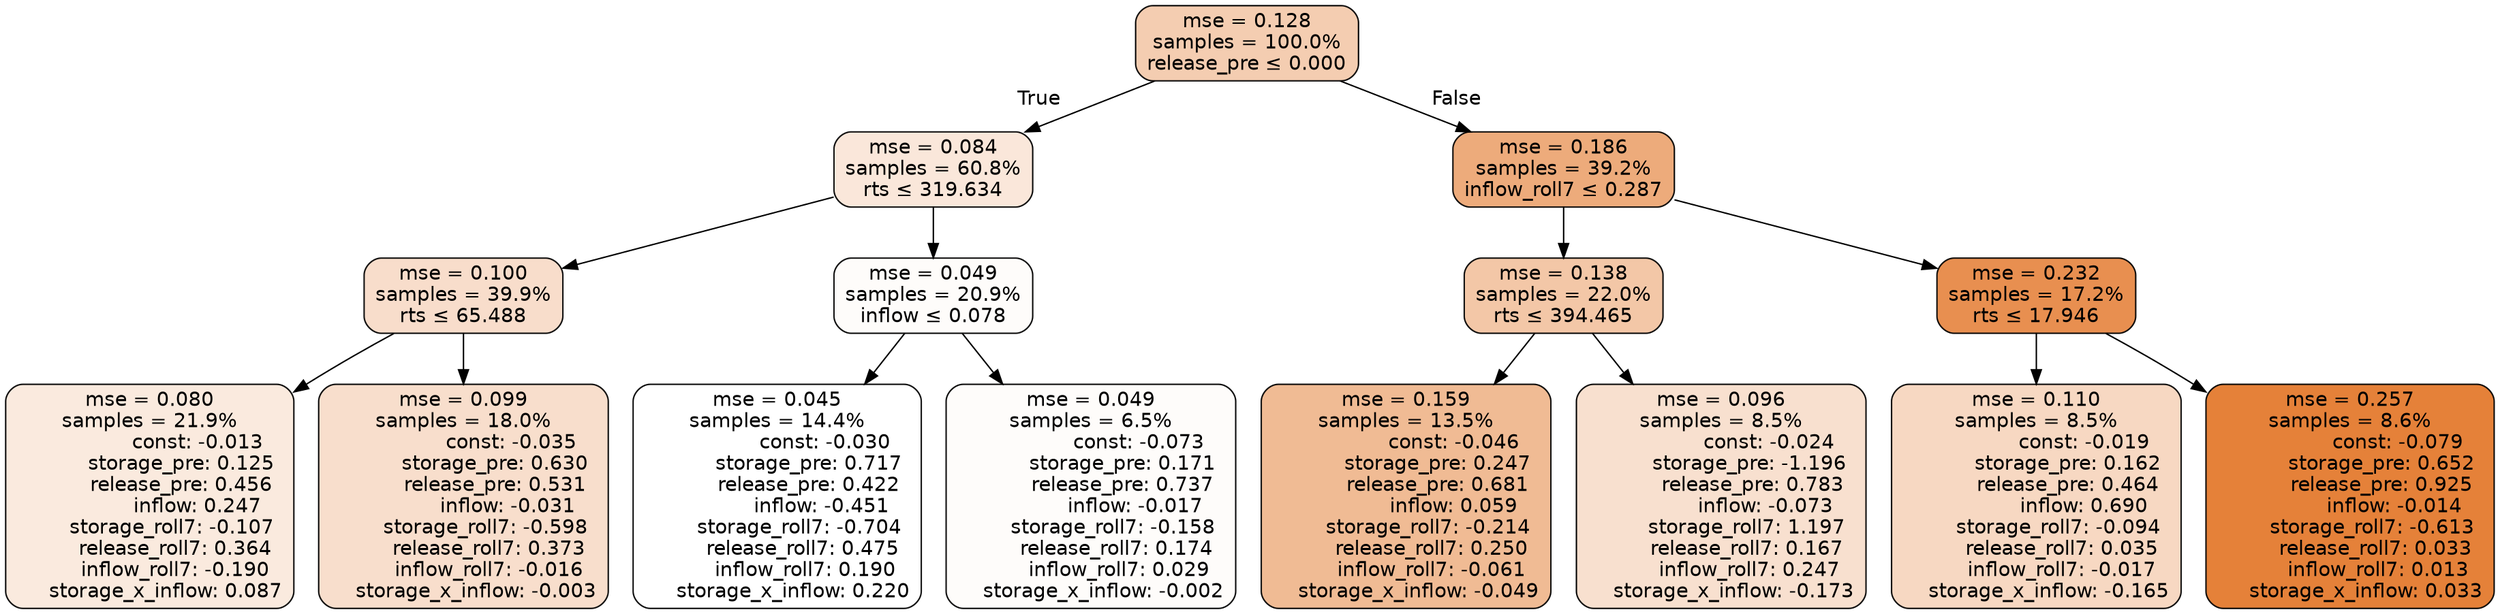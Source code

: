 digraph tree {
bgcolor="transparent"
node [shape=rectangle, style="filled, rounded", color="black", fontname=helvetica] ;
edge [fontname=helvetica] ;
	"0" [label="mse = 0.128
samples = 100.0%
release_pre &le; 0.000", fillcolor="#f4cdb1"]
	"1" [label="mse = 0.084
samples = 60.8%
rts &le; 319.634", fillcolor="#fae7da"]
	"2" [label="mse = 0.100
samples = 39.9%
rts &le; 65.488", fillcolor="#f8ddcb"]
	"3" [label="mse = 0.080
samples = 21.9%
               const: -0.013
          storage_pre: 0.125
          release_pre: 0.456
               inflow: 0.247
       storage_roll7: -0.107
        release_roll7: 0.364
        inflow_roll7: -0.190
     storage_x_inflow: 0.087", fillcolor="#faeade"]
	"4" [label="mse = 0.099
samples = 18.0%
               const: -0.035
          storage_pre: 0.630
          release_pre: 0.531
              inflow: -0.031
       storage_roll7: -0.598
        release_roll7: 0.373
        inflow_roll7: -0.016
    storage_x_inflow: -0.003", fillcolor="#f8decc"]
	"5" [label="mse = 0.049
samples = 20.9%
inflow &le; 0.078", fillcolor="#fefcfa"]
	"6" [label="mse = 0.045
samples = 14.4%
               const: -0.030
          storage_pre: 0.717
          release_pre: 0.422
              inflow: -0.451
       storage_roll7: -0.704
        release_roll7: 0.475
         inflow_roll7: 0.190
     storage_x_inflow: 0.220", fillcolor="#ffffff"]
	"7" [label="mse = 0.049
samples = 6.5%
               const: -0.073
          storage_pre: 0.171
          release_pre: 0.737
              inflow: -0.017
       storage_roll7: -0.158
        release_roll7: 0.174
         inflow_roll7: 0.029
    storage_x_inflow: -0.002", fillcolor="#fefcfa"]
	"8" [label="mse = 0.186
samples = 39.2%
inflow_roll7 &le; 0.287", fillcolor="#edab7b"]
	"9" [label="mse = 0.138
samples = 22.0%
rts &le; 394.465", fillcolor="#f3c7a7"]
	"10" [label="mse = 0.159
samples = 13.5%
               const: -0.046
          storage_pre: 0.247
          release_pre: 0.681
               inflow: 0.059
       storage_roll7: -0.214
        release_roll7: 0.250
        inflow_roll7: -0.061
    storage_x_inflow: -0.049", fillcolor="#f0bb94"]
	"11" [label="mse = 0.096
samples = 8.5%
               const: -0.024
         storage_pre: -1.196
          release_pre: 0.783
              inflow: -0.073
        storage_roll7: 1.197
        release_roll7: 0.167
         inflow_roll7: 0.247
    storage_x_inflow: -0.173", fillcolor="#f8e0cf"]
	"12" [label="mse = 0.232
samples = 17.2%
rts &le; 17.946", fillcolor="#e88f50"]
	"13" [label="mse = 0.110
samples = 8.5%
               const: -0.019
          storage_pre: 0.162
          release_pre: 0.464
               inflow: 0.690
       storage_roll7: -0.094
        release_roll7: 0.035
        inflow_roll7: -0.017
    storage_x_inflow: -0.165", fillcolor="#f7d8c2"]
	"14" [label="mse = 0.257
samples = 8.6%
               const: -0.079
          storage_pre: 0.652
          release_pre: 0.925
              inflow: -0.014
       storage_roll7: -0.613
        release_roll7: 0.033
         inflow_roll7: 0.013
     storage_x_inflow: 0.033", fillcolor="#e58139"]

	"0" -> "1" [labeldistance=2.5, labelangle=45, headlabel="True"]
	"1" -> "2"
	"2" -> "3"
	"2" -> "4"
	"1" -> "5"
	"5" -> "6"
	"5" -> "7"
	"0" -> "8" [labeldistance=2.5, labelangle=-45, headlabel="False"]
	"8" -> "9"
	"9" -> "10"
	"9" -> "11"
	"8" -> "12"
	"12" -> "13"
	"12" -> "14"
}